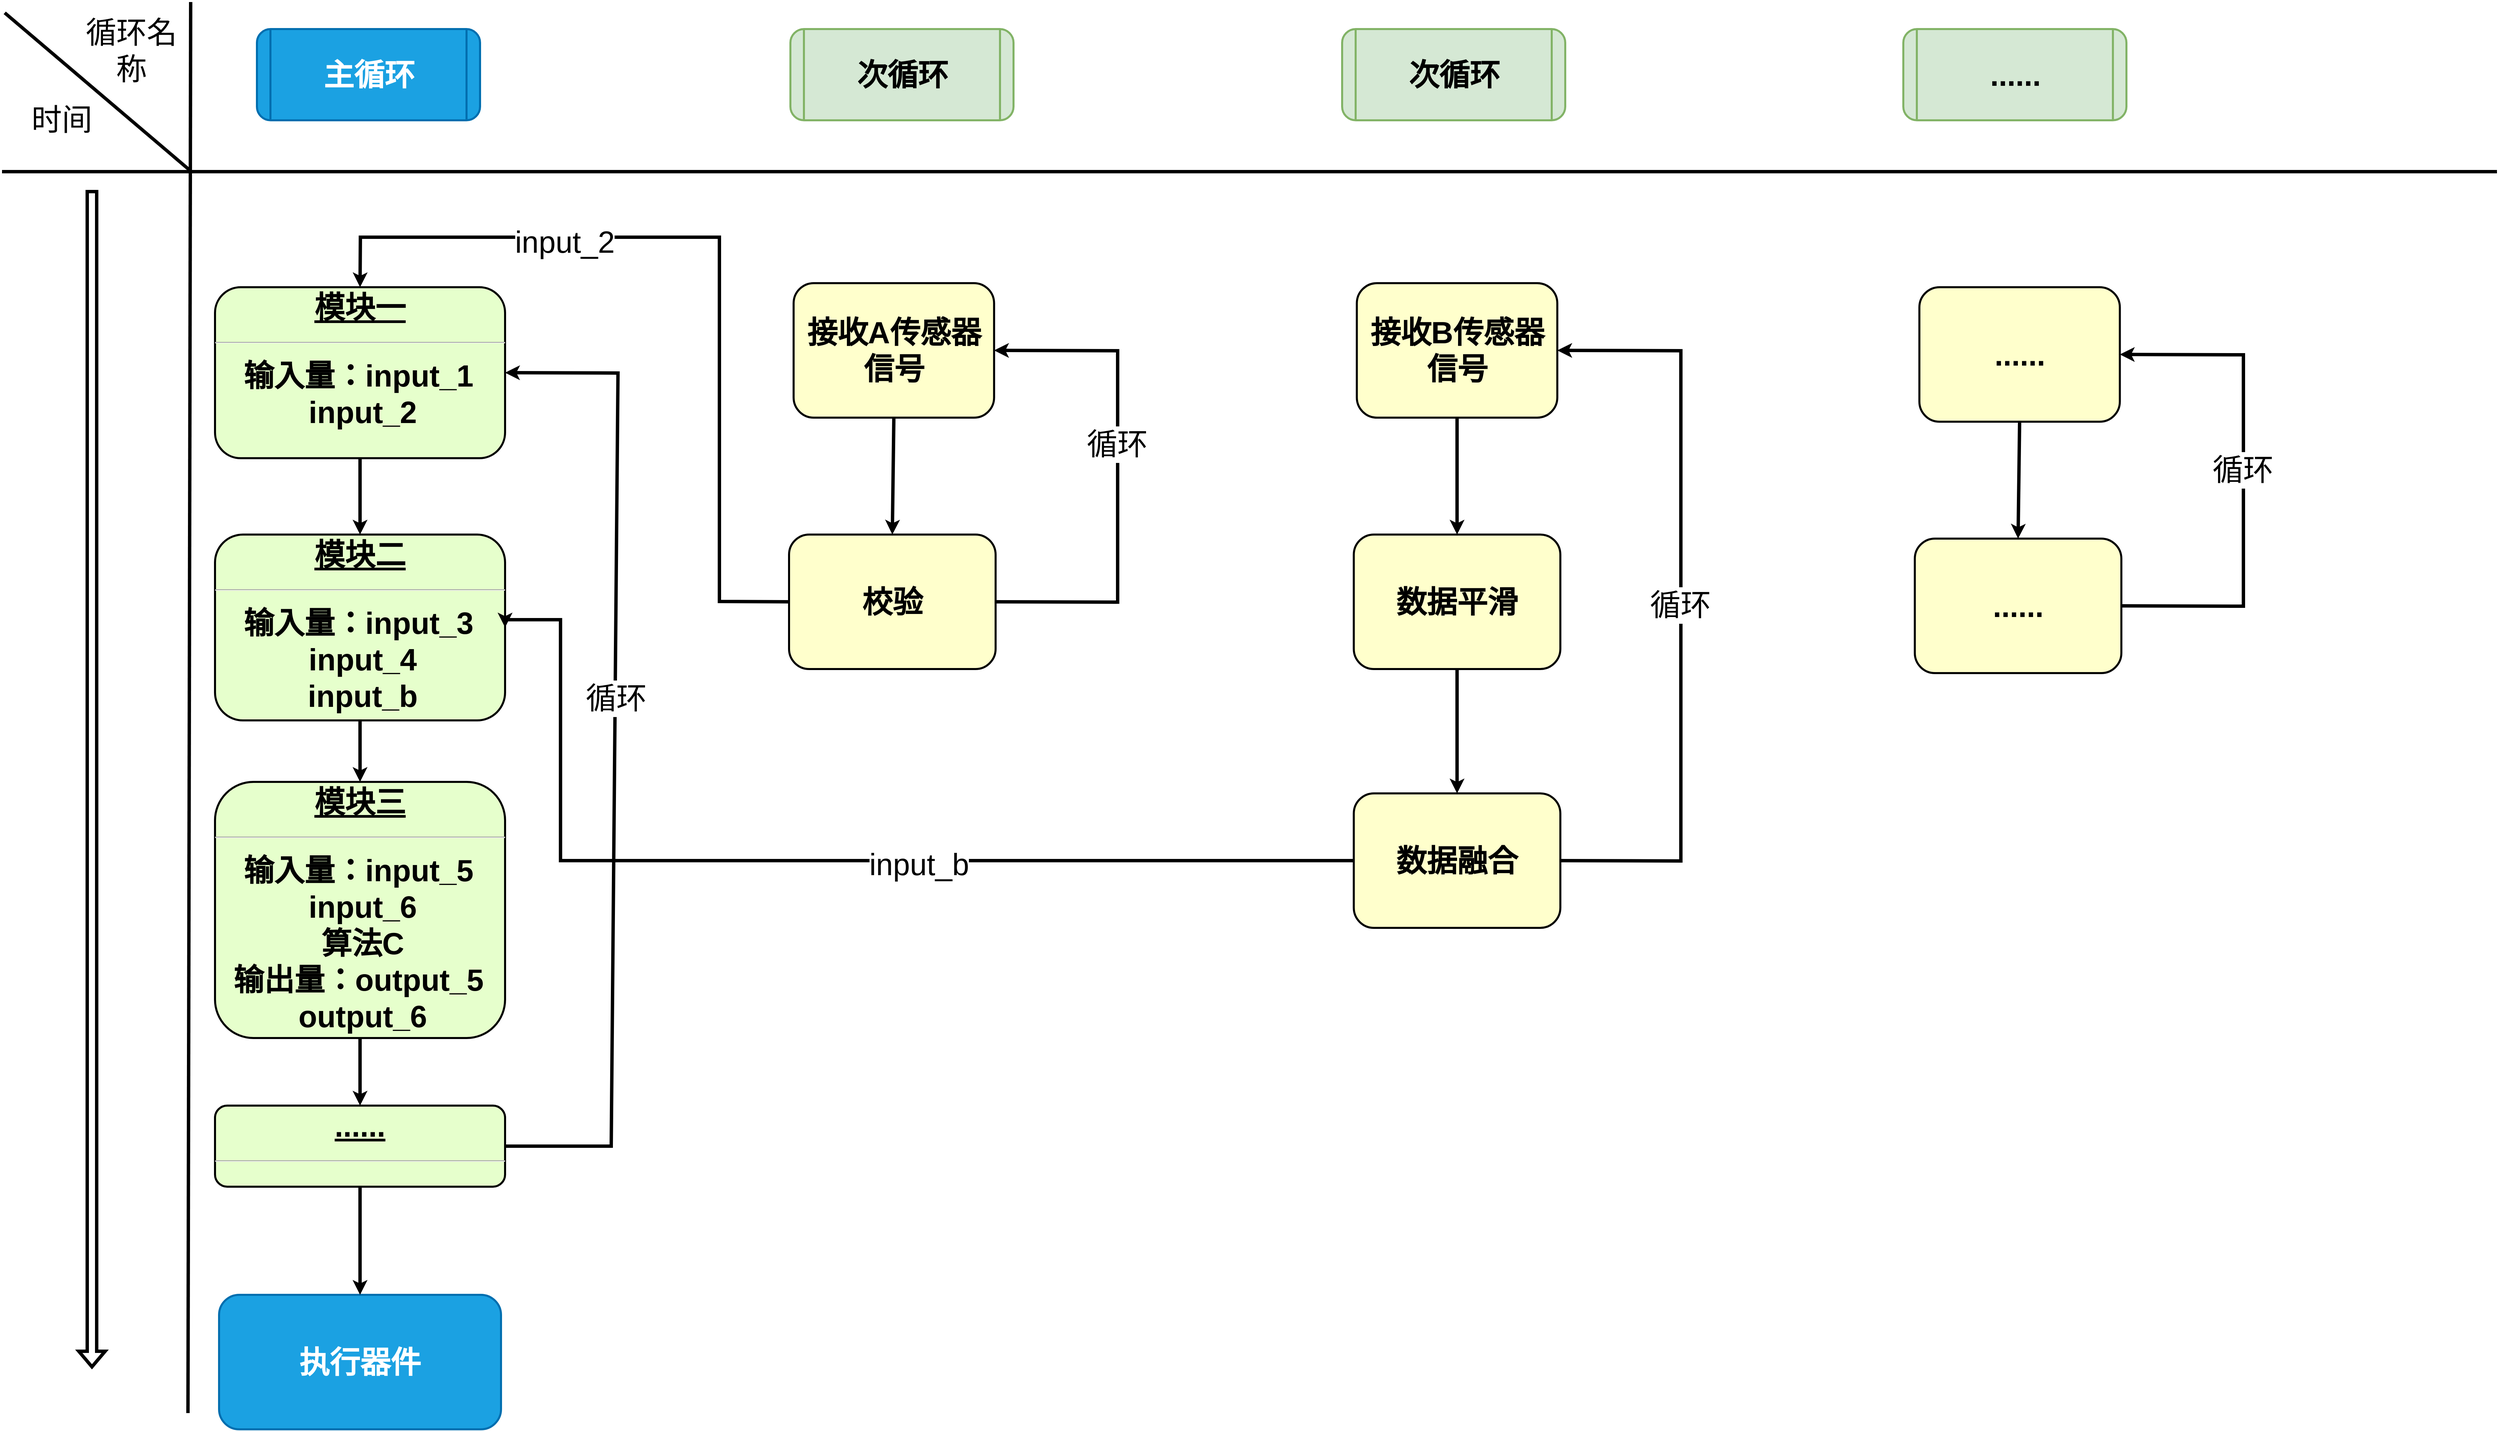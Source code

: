 <mxfile version="20.8.20" type="github">
  <diagram name="第 1 页" id="vEYWSQjw0OYUdzgQtS94">
    <mxGraphModel dx="5320" dy="1908" grid="1" gridSize="10" guides="1" tooltips="1" connect="1" arrows="1" fold="1" page="1" pageScale="1" pageWidth="1169" pageHeight="827" math="0" shadow="0">
      <root>
        <mxCell id="0" />
        <mxCell id="1" parent="0" />
        <mxCell id="5Q56VZbvU2Ra5kJknDUj-1" value="&lt;p style=&quot;margin: 4px 0px 0px; text-align: center; text-decoration: underline; font-size: 45px;&quot;&gt;&lt;font style=&quot;font-size: 45px;&quot;&gt;模块一&lt;/font&gt;&lt;/p&gt;&lt;hr style=&quot;font-size: 45px;&quot;&gt;&lt;p style=&quot;margin: 0px 0px 0px 8px; font-size: 45px;&quot;&gt;输入量：input_1&amp;nbsp;&lt;/p&gt;&lt;p style=&quot;margin: 0px 0px 0px 8px; font-size: 45px;&quot;&gt;input_2&lt;/p&gt;&lt;p style=&quot;margin: 0px 0px 0px 8px; font-size: 45px;&quot;&gt;&lt;br style=&quot;font-size: 45px;&quot;&gt;&lt;/p&gt;&lt;p style=&quot;margin: 0px 0px 0px 8px; font-size: 45px;&quot;&gt;算法A&lt;/p&gt;&lt;p style=&quot;margin: 0px 0px 0px 8px; font-size: 45px;&quot;&gt;&lt;br style=&quot;font-size: 45px;&quot;&gt;&lt;/p&gt;&lt;p style=&quot;margin: 0px 0px 0px 8px; font-size: 45px;&quot;&gt;输出量：output_1 output_2&lt;/p&gt;" style="verticalAlign=middle;align=center;overflow=fill;fontSize=45;fontFamily=Helvetica;html=1;rounded=1;fontStyle=1;strokeWidth=3;fillColor=#E6FFCC;rotation=0;" parent="1" vertex="1">
          <mxGeometry x="374" y="1379" width="429" height="253" as="geometry" />
        </mxCell>
        <mxCell id="5Q56VZbvU2Ra5kJknDUj-3" value="主循环" style="shape=process;whiteSpace=wrap;align=center;verticalAlign=middle;size=0.048;fontStyle=1;strokeWidth=3;fillColor=#1ba1e2;rounded=1;fontSize=45;fontColor=#ffffff;strokeColor=#006EAF;" parent="1" vertex="1">
          <mxGeometry x="436" y="997" width="330" height="135" as="geometry" />
        </mxCell>
        <mxCell id="5Q56VZbvU2Ra5kJknDUj-4" value="次循环" style="shape=process;whiteSpace=wrap;align=center;verticalAlign=middle;size=0.048;fontStyle=1;strokeWidth=3;fillColor=#d5e8d4;rounded=1;fontSize=45;strokeColor=#82b366;" parent="1" vertex="1">
          <mxGeometry x="1225" y="997" width="330" height="135" as="geometry" />
        </mxCell>
        <mxCell id="5Q56VZbvU2Ra5kJknDUj-5" value="次循环" style="shape=process;whiteSpace=wrap;align=center;verticalAlign=middle;size=0.048;fontStyle=1;strokeWidth=3;fillColor=#d5e8d4;rounded=1;fontSize=45;strokeColor=#82b366;" parent="1" vertex="1">
          <mxGeometry x="2041" y="997" width="330" height="135" as="geometry" />
        </mxCell>
        <mxCell id="5Q56VZbvU2Ra5kJknDUj-6" value="......" style="shape=process;whiteSpace=wrap;align=center;verticalAlign=middle;size=0.048;fontStyle=1;strokeWidth=3;fillColor=#d5e8d4;rounded=1;fontSize=45;strokeColor=#82b366;" parent="1" vertex="1">
          <mxGeometry x="2871" y="997" width="330" height="135" as="geometry" />
        </mxCell>
        <mxCell id="5Q56VZbvU2Ra5kJknDUj-7" value="" style="endArrow=none;html=1;rounded=0;fontSize=45;strokeWidth=5;" parent="1" edge="1">
          <mxGeometry width="50" height="50" relative="1" as="geometry">
            <mxPoint x="334" y="3045" as="sourcePoint" />
            <mxPoint x="338" y="957" as="targetPoint" />
          </mxGeometry>
        </mxCell>
        <mxCell id="5Q56VZbvU2Ra5kJknDUj-8" value="" style="endArrow=none;html=1;rounded=0;fontSize=45;strokeWidth=5;" parent="1" edge="1">
          <mxGeometry width="50" height="50" relative="1" as="geometry">
            <mxPoint x="3749" y="1208" as="sourcePoint" />
            <mxPoint x="59" y="1208" as="targetPoint" />
          </mxGeometry>
        </mxCell>
        <mxCell id="5Q56VZbvU2Ra5kJknDUj-9" value="" style="endArrow=none;html=1;rounded=0;fontSize=45;strokeWidth=5;" parent="1" edge="1">
          <mxGeometry width="50" height="50" relative="1" as="geometry">
            <mxPoint x="338" y="1207" as="sourcePoint" />
            <mxPoint x="63" y="973" as="targetPoint" />
          </mxGeometry>
        </mxCell>
        <mxCell id="5Q56VZbvU2Ra5kJknDUj-10" value="循环名称" style="text;html=1;strokeColor=none;fillColor=none;align=center;verticalAlign=middle;whiteSpace=wrap;rounded=0;fontSize=45;" parent="1" vertex="1">
          <mxGeometry x="180" y="1014" width="141" height="30" as="geometry" />
        </mxCell>
        <mxCell id="5Q56VZbvU2Ra5kJknDUj-11" value="时间" style="text;html=1;strokeColor=none;fillColor=none;align=center;verticalAlign=middle;whiteSpace=wrap;rounded=0;fontSize=45;" parent="1" vertex="1">
          <mxGeometry x="77" y="1116" width="141" height="30" as="geometry" />
        </mxCell>
        <mxCell id="5Q56VZbvU2Ra5kJknDUj-12" value="" style="shape=flexArrow;endArrow=classic;html=1;rounded=0;strokeWidth=5;fontSize=45;" parent="1" edge="1">
          <mxGeometry width="50" height="50" relative="1" as="geometry">
            <mxPoint x="192" y="1235" as="sourcePoint" />
            <mxPoint x="192" y="2979" as="targetPoint" />
          </mxGeometry>
        </mxCell>
        <mxCell id="5Q56VZbvU2Ra5kJknDUj-13" value="&lt;p style=&quot;margin: 4px 0px 0px; text-align: center; text-decoration: underline; font-size: 45px;&quot;&gt;&lt;font style=&quot;font-size: 45px;&quot;&gt;模块二&lt;/font&gt;&lt;/p&gt;&lt;hr style=&quot;font-size: 45px;&quot;&gt;&lt;p style=&quot;margin: 0px 0px 0px 8px; font-size: 45px;&quot;&gt;输入量：input_3&amp;nbsp;&lt;/p&gt;&lt;p style=&quot;margin: 0px 0px 0px 8px; font-size: 45px;&quot;&gt;input_4&lt;/p&gt;&lt;p style=&quot;margin: 0px 0px 0px 8px; font-size: 45px;&quot;&gt;input_b&lt;/p&gt;&lt;p style=&quot;margin: 0px 0px 0px 8px; font-size: 45px;&quot;&gt;&lt;br style=&quot;font-size: 45px;&quot;&gt;&lt;/p&gt;&lt;p style=&quot;margin: 0px 0px 0px 8px; font-size: 45px;&quot;&gt;算法B&lt;/p&gt;&lt;p style=&quot;margin: 0px 0px 0px 8px; font-size: 45px;&quot;&gt;&lt;br style=&quot;font-size: 45px;&quot;&gt;&lt;/p&gt;&lt;p style=&quot;margin: 0px 0px 0px 8px; font-size: 45px;&quot;&gt;输出量：output_3 output_4&lt;/p&gt;" style="verticalAlign=middle;align=center;overflow=fill;fontSize=45;fontFamily=Helvetica;html=1;rounded=1;fontStyle=1;strokeWidth=3;fillColor=#E6FFCC;rotation=0;" parent="1" vertex="1">
          <mxGeometry x="374" y="1745" width="429" height="275" as="geometry" />
        </mxCell>
        <mxCell id="5Q56VZbvU2Ra5kJknDUj-14" value="&lt;p style=&quot;margin: 4px 0px 0px; text-align: center; text-decoration: underline; font-size: 45px;&quot;&gt;&lt;font style=&quot;font-size: 45px;&quot;&gt;模块三&lt;/font&gt;&lt;/p&gt;&lt;hr style=&quot;font-size: 45px;&quot;&gt;&lt;p style=&quot;margin: 0px 0px 0px 8px; font-size: 45px;&quot;&gt;输入量：input_5&amp;nbsp;&lt;/p&gt;&lt;p style=&quot;margin: 0px 0px 0px 8px; font-size: 45px;&quot;&gt;input_6&lt;/p&gt;&lt;p style=&quot;margin: 0px 0px 0px 8px; font-size: 45px;&quot;&gt;算法C&lt;/p&gt;&lt;p style=&quot;margin: 0px 0px 0px 8px; font-size: 45px;&quot;&gt;输出量：output_5&amp;nbsp;&lt;/p&gt;&lt;p style=&quot;margin: 0px 0px 0px 8px; font-size: 45px;&quot;&gt;output_6&lt;/p&gt;" style="verticalAlign=middle;align=center;overflow=fill;fontSize=45;fontFamily=Helvetica;html=1;rounded=1;fontStyle=1;strokeWidth=3;fillColor=#E6FFCC;rotation=0;" parent="1" vertex="1">
          <mxGeometry x="374" y="2111" width="429" height="379" as="geometry" />
        </mxCell>
        <mxCell id="5Q56VZbvU2Ra5kJknDUj-15" value="&lt;p style=&quot;margin: 4px 0px 0px; text-align: center; text-decoration: underline; font-size: 45px;&quot;&gt;&lt;span style=&quot;font-size: 45px;&quot;&gt;......&lt;/span&gt;&lt;/p&gt;&lt;hr style=&quot;font-size: 45px;&quot;&gt;&lt;p style=&quot;margin: 0px 0px 0px 8px; font-size: 45px;&quot;&gt;......&lt;/p&gt;" style="verticalAlign=middle;align=center;overflow=fill;fontSize=45;fontFamily=Helvetica;html=1;rounded=1;fontStyle=1;strokeWidth=3;fillColor=#E6FFCC;rotation=0;" parent="1" vertex="1">
          <mxGeometry x="374" y="2590" width="429" height="120" as="geometry" />
        </mxCell>
        <mxCell id="5Q56VZbvU2Ra5kJknDUj-16" value="执行器件" style="whiteSpace=wrap;align=center;verticalAlign=middle;fontStyle=1;strokeWidth=3;fillColor=#1ba1e2;rounded=1;fontSize=45;fontColor=#ffffff;strokeColor=#006EAF;" parent="1" vertex="1">
          <mxGeometry x="380" y="2870" width="417" height="199" as="geometry" />
        </mxCell>
        <mxCell id="5Q56VZbvU2Ra5kJknDUj-17" value="" style="endArrow=classic;html=1;rounded=0;strokeWidth=5;fontSize=45;entryX=0.5;entryY=0;entryDx=0;entryDy=0;exitX=0.5;exitY=1;exitDx=0;exitDy=0;" parent="1" source="5Q56VZbvU2Ra5kJknDUj-1" target="5Q56VZbvU2Ra5kJknDUj-13" edge="1">
          <mxGeometry width="50" height="50" relative="1" as="geometry">
            <mxPoint x="1008" y="1425" as="sourcePoint" />
            <mxPoint x="1058" y="1375" as="targetPoint" />
          </mxGeometry>
        </mxCell>
        <mxCell id="5Q56VZbvU2Ra5kJknDUj-18" value="" style="endArrow=classic;html=1;rounded=0;strokeWidth=5;fontSize=45;entryX=0.5;entryY=0;entryDx=0;entryDy=0;exitX=0.5;exitY=1;exitDx=0;exitDy=0;" parent="1" source="5Q56VZbvU2Ra5kJknDUj-13" target="5Q56VZbvU2Ra5kJknDUj-14" edge="1">
          <mxGeometry width="50" height="50" relative="1" as="geometry">
            <mxPoint x="596" y="2020" as="sourcePoint" />
            <mxPoint x="596" y="2133" as="targetPoint" />
          </mxGeometry>
        </mxCell>
        <mxCell id="5Q56VZbvU2Ra5kJknDUj-19" value="" style="endArrow=classic;html=1;rounded=0;strokeWidth=5;fontSize=45;entryX=0.5;entryY=0;entryDx=0;entryDy=0;exitX=0.5;exitY=1;exitDx=0;exitDy=0;" parent="1" source="5Q56VZbvU2Ra5kJknDUj-14" target="5Q56VZbvU2Ra5kJknDUj-15" edge="1">
          <mxGeometry width="50" height="50" relative="1" as="geometry">
            <mxPoint x="596" y="2401" as="sourcePoint" />
            <mxPoint x="596" y="2514" as="targetPoint" />
          </mxGeometry>
        </mxCell>
        <mxCell id="5Q56VZbvU2Ra5kJknDUj-20" value="" style="endArrow=classic;html=1;rounded=0;strokeWidth=5;fontSize=45;exitX=0.5;exitY=1;exitDx=0;exitDy=0;" parent="1" source="5Q56VZbvU2Ra5kJknDUj-15" target="5Q56VZbvU2Ra5kJknDUj-16" edge="1">
          <mxGeometry width="50" height="50" relative="1" as="geometry">
            <mxPoint x="595" y="2645" as="sourcePoint" />
            <mxPoint x="595" y="2758" as="targetPoint" />
          </mxGeometry>
        </mxCell>
        <mxCell id="5Q56VZbvU2Ra5kJknDUj-21" value="" style="endArrow=classic;html=1;rounded=0;strokeWidth=5;fontSize=45;exitX=1;exitY=0.5;exitDx=0;exitDy=0;entryX=1;entryY=0.5;entryDx=0;entryDy=0;" parent="1" source="5Q56VZbvU2Ra5kJknDUj-15" target="5Q56VZbvU2Ra5kJknDUj-1" edge="1">
          <mxGeometry width="50" height="50" relative="1" as="geometry">
            <mxPoint x="962" y="2555" as="sourcePoint" />
            <mxPoint x="902" y="1476" as="targetPoint" />
            <Array as="points">
              <mxPoint x="960" y="2650" />
              <mxPoint x="970" y="1506" />
            </Array>
          </mxGeometry>
        </mxCell>
        <mxCell id="5Q56VZbvU2Ra5kJknDUj-22" value="&lt;font style=&quot;font-size: 45px;&quot;&gt;循环&lt;/font&gt;" style="edgeLabel;html=1;align=center;verticalAlign=middle;resizable=0;points=[];fontSize=45;" parent="5Q56VZbvU2Ra5kJknDUj-21" vertex="1" connectable="0">
          <mxGeometry x="0.117" y="-1" relative="1" as="geometry">
            <mxPoint as="offset" />
          </mxGeometry>
        </mxCell>
        <mxCell id="5Q56VZbvU2Ra5kJknDUj-23" value="接收A传感器信号" style="whiteSpace=wrap;align=center;verticalAlign=middle;fontStyle=1;strokeWidth=3;fillColor=#FFFFCC;rounded=1;fontSize=45;" parent="1" vertex="1">
          <mxGeometry x="1229.75" y="1373" width="296.5" height="199" as="geometry" />
        </mxCell>
        <mxCell id="5Q56VZbvU2Ra5kJknDUj-24" value="校验" style="whiteSpace=wrap;align=center;verticalAlign=middle;fontStyle=1;strokeWidth=3;fillColor=#FFFFCC;rounded=1;fontSize=45;" parent="1" vertex="1">
          <mxGeometry x="1223" y="1745" width="305.5" height="199" as="geometry" />
        </mxCell>
        <mxCell id="5Q56VZbvU2Ra5kJknDUj-25" value="" style="endArrow=classic;html=1;rounded=0;strokeWidth=5;fontSize=45;exitX=0.5;exitY=1;exitDx=0;exitDy=0;entryX=0.5;entryY=0;entryDx=0;entryDy=0;" parent="1" source="5Q56VZbvU2Ra5kJknDUj-23" target="5Q56VZbvU2Ra5kJknDUj-24" edge="1">
          <mxGeometry width="50" height="50" relative="1" as="geometry">
            <mxPoint x="1406" y="1617" as="sourcePoint" />
            <mxPoint x="1485" y="1681" as="targetPoint" />
          </mxGeometry>
        </mxCell>
        <mxCell id="5Q56VZbvU2Ra5kJknDUj-26" value="" style="endArrow=classic;html=1;rounded=0;strokeWidth=5;fontSize=45;exitX=0;exitY=0.5;exitDx=0;exitDy=0;entryX=0.5;entryY=0;entryDx=0;entryDy=0;" parent="1" source="5Q56VZbvU2Ra5kJknDUj-24" target="5Q56VZbvU2Ra5kJknDUj-1" edge="1">
          <mxGeometry width="50" height="50" relative="1" as="geometry">
            <mxPoint x="1182.5" y="1843.5" as="sourcePoint" />
            <mxPoint x="587" y="1300" as="targetPoint" />
            <Array as="points">
              <mxPoint x="1120" y="1844" />
              <mxPoint x="1120" y="1305" />
              <mxPoint x="589" y="1305" />
            </Array>
          </mxGeometry>
        </mxCell>
        <mxCell id="5Q56VZbvU2Ra5kJknDUj-27" value="&lt;font style=&quot;font-size: 45px;&quot;&gt;input_2&lt;/font&gt;" style="edgeLabel;html=1;align=center;verticalAlign=middle;resizable=0;points=[];fontSize=45;" parent="5Q56VZbvU2Ra5kJknDUj-26" vertex="1" connectable="0">
          <mxGeometry x="0.397" y="7" relative="1" as="geometry">
            <mxPoint as="offset" />
          </mxGeometry>
        </mxCell>
        <mxCell id="5Q56VZbvU2Ra5kJknDUj-28" value="" style="endArrow=classic;html=1;rounded=0;strokeWidth=5;fontSize=45;exitX=1;exitY=0.5;exitDx=0;exitDy=0;entryX=1;entryY=0.5;entryDx=0;entryDy=0;" parent="1" source="5Q56VZbvU2Ra5kJknDUj-24" target="5Q56VZbvU2Ra5kJknDUj-23" edge="1">
          <mxGeometry width="50" height="50" relative="1" as="geometry">
            <mxPoint x="1805" y="1783" as="sourcePoint" />
            <mxPoint x="1754" y="1433" as="targetPoint" />
            <Array as="points">
              <mxPoint x="1709" y="1845" />
              <mxPoint x="1709" y="1473" />
            </Array>
          </mxGeometry>
        </mxCell>
        <mxCell id="5Q56VZbvU2Ra5kJknDUj-29" value="&lt;font style=&quot;font-size: 45px;&quot;&gt;循环&lt;/font&gt;" style="edgeLabel;html=1;align=center;verticalAlign=middle;resizable=0;points=[];fontSize=45;" parent="5Q56VZbvU2Ra5kJknDUj-28" vertex="1" connectable="0">
          <mxGeometry x="0.13" y="1" relative="1" as="geometry">
            <mxPoint y="1" as="offset" />
          </mxGeometry>
        </mxCell>
        <mxCell id="5Q56VZbvU2Ra5kJknDUj-30" value="接收B传感器信号" style="whiteSpace=wrap;align=center;verticalAlign=middle;fontStyle=1;strokeWidth=3;fillColor=#FFFFCC;rounded=1;fontSize=45;" parent="1" vertex="1">
          <mxGeometry x="2062.75" y="1373" width="296.5" height="199" as="geometry" />
        </mxCell>
        <mxCell id="5Q56VZbvU2Ra5kJknDUj-31" value="数据平滑" style="whiteSpace=wrap;align=center;verticalAlign=middle;fontStyle=1;strokeWidth=3;fillColor=#FFFFCC;rounded=1;fontSize=45;" parent="1" vertex="1">
          <mxGeometry x="2058.25" y="1745" width="305.5" height="199" as="geometry" />
        </mxCell>
        <mxCell id="5Q56VZbvU2Ra5kJknDUj-32" value="" style="endArrow=classic;html=1;rounded=0;strokeWidth=5;fontSize=45;exitX=0.5;exitY=1;exitDx=0;exitDy=0;entryX=0.5;entryY=0;entryDx=0;entryDy=0;" parent="1" source="5Q56VZbvU2Ra5kJknDUj-30" target="5Q56VZbvU2Ra5kJknDUj-31" edge="1">
          <mxGeometry width="50" height="50" relative="1" as="geometry">
            <mxPoint x="2239" y="1617" as="sourcePoint" />
            <mxPoint x="2318" y="1681" as="targetPoint" />
          </mxGeometry>
        </mxCell>
        <mxCell id="5Q56VZbvU2Ra5kJknDUj-33" value="" style="endArrow=classic;html=1;rounded=0;strokeWidth=5;fontSize=45;exitX=1;exitY=0.5;exitDx=0;exitDy=0;entryX=1;entryY=0.5;entryDx=0;entryDy=0;" parent="1" source="5Q56VZbvU2Ra5kJknDUj-37" target="5Q56VZbvU2Ra5kJknDUj-30" edge="1">
          <mxGeometry width="50" height="50" relative="1" as="geometry">
            <mxPoint x="2638" y="1783" as="sourcePoint" />
            <mxPoint x="2587" y="1433" as="targetPoint" />
            <Array as="points">
              <mxPoint x="2542" y="2228" />
              <mxPoint x="2542" y="1473" />
            </Array>
          </mxGeometry>
        </mxCell>
        <mxCell id="5Q56VZbvU2Ra5kJknDUj-34" value="&lt;font style=&quot;font-size: 45px;&quot;&gt;循环&lt;/font&gt;" style="edgeLabel;html=1;align=center;verticalAlign=middle;resizable=0;points=[];fontSize=45;" parent="5Q56VZbvU2Ra5kJknDUj-33" vertex="1" connectable="0">
          <mxGeometry x="0.13" y="1" relative="1" as="geometry">
            <mxPoint y="73" as="offset" />
          </mxGeometry>
        </mxCell>
        <mxCell id="5Q56VZbvU2Ra5kJknDUj-35" style="edgeStyle=orthogonalEdgeStyle;rounded=0;orthogonalLoop=1;jettySize=auto;html=1;strokeWidth=5;fontSize=45;entryX=1;entryY=0.5;entryDx=0;entryDy=0;" parent="1" source="5Q56VZbvU2Ra5kJknDUj-37" target="5Q56VZbvU2Ra5kJknDUj-13" edge="1">
          <mxGeometry relative="1" as="geometry">
            <mxPoint x="899" y="1878" as="targetPoint" />
            <Array as="points">
              <mxPoint x="885" y="2227" />
              <mxPoint x="885" y="1871" />
            </Array>
          </mxGeometry>
        </mxCell>
        <mxCell id="5Q56VZbvU2Ra5kJknDUj-36" value="&lt;font style=&quot;font-size: 45px;&quot;&gt;input_b&lt;/font&gt;" style="edgeLabel;html=1;align=center;verticalAlign=middle;resizable=0;points=[];fontSize=45;" parent="5Q56VZbvU2Ra5kJknDUj-35" vertex="1" connectable="0">
          <mxGeometry x="-0.206" y="5" relative="1" as="geometry">
            <mxPoint x="1" as="offset" />
          </mxGeometry>
        </mxCell>
        <mxCell id="5Q56VZbvU2Ra5kJknDUj-37" value="数据融合" style="whiteSpace=wrap;align=center;verticalAlign=middle;fontStyle=1;strokeWidth=3;fillColor=#FFFFCC;rounded=1;fontSize=45;" parent="1" vertex="1">
          <mxGeometry x="2058.25" y="2128" width="305.5" height="199" as="geometry" />
        </mxCell>
        <mxCell id="5Q56VZbvU2Ra5kJknDUj-38" value="" style="endArrow=classic;html=1;rounded=0;strokeWidth=5;fontSize=45;exitX=0.5;exitY=1;exitDx=0;exitDy=0;entryX=0.5;entryY=0;entryDx=0;entryDy=0;" parent="1" source="5Q56VZbvU2Ra5kJknDUj-31" target="5Q56VZbvU2Ra5kJknDUj-37" edge="1">
          <mxGeometry width="50" height="50" relative="1" as="geometry">
            <mxPoint x="2209.89" y="1998" as="sourcePoint" />
            <mxPoint x="2209.89" y="2171" as="targetPoint" />
          </mxGeometry>
        </mxCell>
        <mxCell id="5Q56VZbvU2Ra5kJknDUj-39" value="......" style="whiteSpace=wrap;align=center;verticalAlign=middle;fontStyle=1;strokeWidth=3;fillColor=#FFFFCC;rounded=1;fontSize=45;" parent="1" vertex="1">
          <mxGeometry x="2894.75" y="1379" width="296.5" height="199" as="geometry" />
        </mxCell>
        <mxCell id="5Q56VZbvU2Ra5kJknDUj-40" value="......" style="whiteSpace=wrap;align=center;verticalAlign=middle;fontStyle=1;strokeWidth=3;fillColor=#FFFFCC;rounded=1;fontSize=45;" parent="1" vertex="1">
          <mxGeometry x="2888" y="1751" width="305.5" height="199" as="geometry" />
        </mxCell>
        <mxCell id="5Q56VZbvU2Ra5kJknDUj-41" value="" style="endArrow=classic;html=1;rounded=0;strokeWidth=5;fontSize=45;exitX=0.5;exitY=1;exitDx=0;exitDy=0;entryX=0.5;entryY=0;entryDx=0;entryDy=0;" parent="1" source="5Q56VZbvU2Ra5kJknDUj-39" target="5Q56VZbvU2Ra5kJknDUj-40" edge="1">
          <mxGeometry width="50" height="50" relative="1" as="geometry">
            <mxPoint x="3071" y="1623" as="sourcePoint" />
            <mxPoint x="3150" y="1687" as="targetPoint" />
          </mxGeometry>
        </mxCell>
        <mxCell id="5Q56VZbvU2Ra5kJknDUj-42" value="" style="endArrow=classic;html=1;rounded=0;strokeWidth=5;fontSize=45;exitX=1;exitY=0.5;exitDx=0;exitDy=0;entryX=1;entryY=0.5;entryDx=0;entryDy=0;" parent="1" source="5Q56VZbvU2Ra5kJknDUj-40" target="5Q56VZbvU2Ra5kJknDUj-39" edge="1">
          <mxGeometry width="50" height="50" relative="1" as="geometry">
            <mxPoint x="3470" y="1789" as="sourcePoint" />
            <mxPoint x="3419" y="1439" as="targetPoint" />
            <Array as="points">
              <mxPoint x="3374" y="1851" />
              <mxPoint x="3374" y="1479" />
            </Array>
          </mxGeometry>
        </mxCell>
        <mxCell id="5Q56VZbvU2Ra5kJknDUj-43" value="&lt;font style=&quot;font-size: 45px;&quot;&gt;循环&lt;/font&gt;" style="edgeLabel;html=1;align=center;verticalAlign=middle;resizable=0;points=[];fontSize=45;" parent="5Q56VZbvU2Ra5kJknDUj-42" vertex="1" connectable="0">
          <mxGeometry x="0.13" y="1" relative="1" as="geometry">
            <mxPoint y="33" as="offset" />
          </mxGeometry>
        </mxCell>
      </root>
    </mxGraphModel>
  </diagram>
</mxfile>
